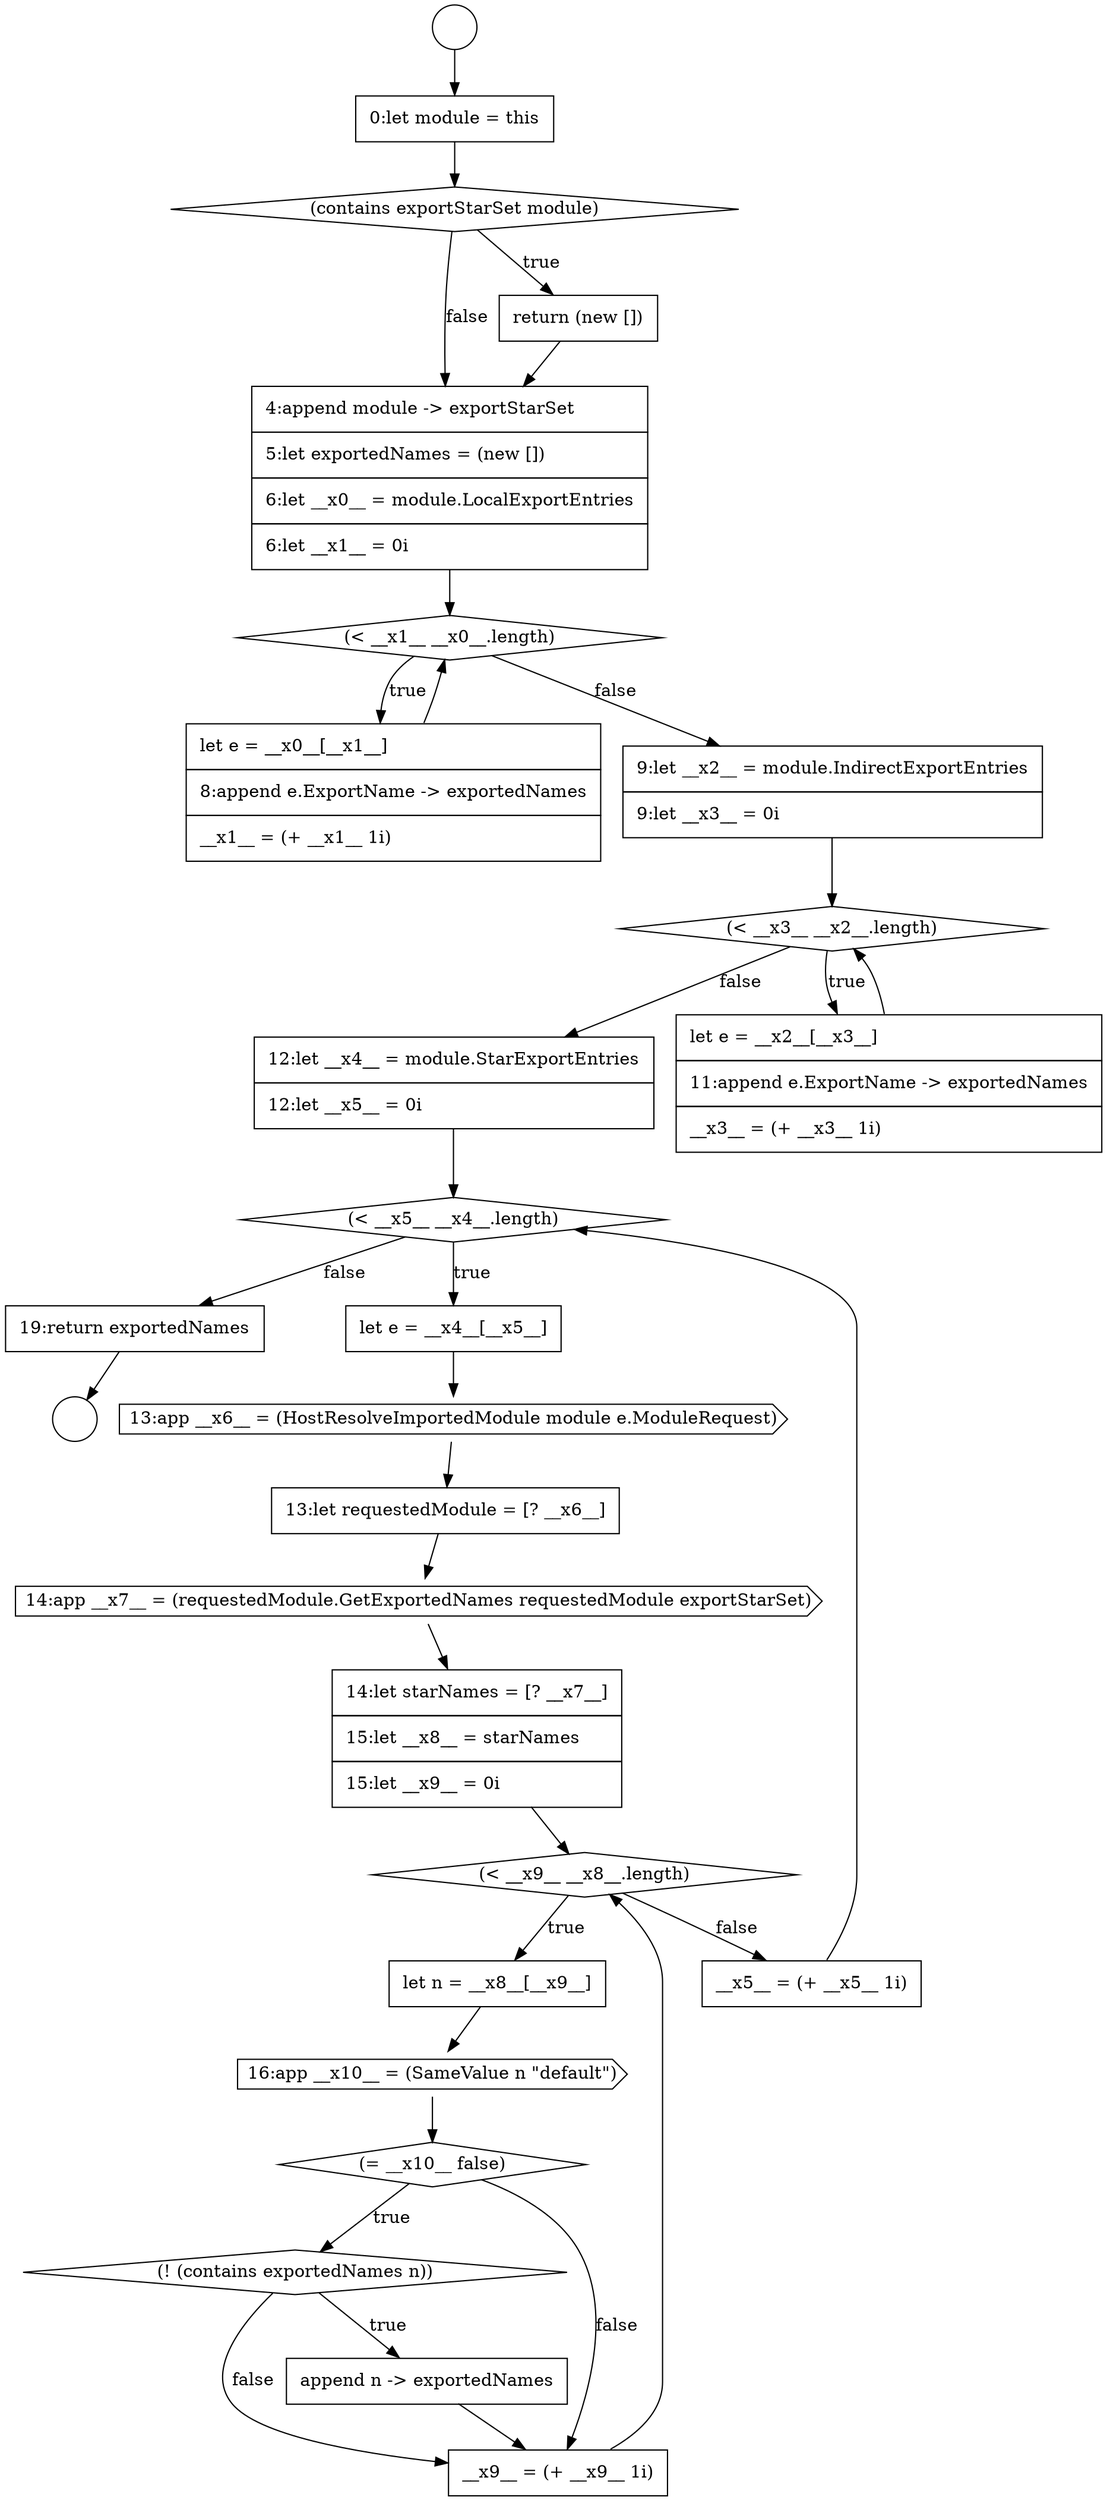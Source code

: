 digraph {
  node10198 [shape=diamond, label=<<font color="black">(&lt; __x5__ __x4__.length)</font>> color="black" fillcolor="white" style=filled]
  node10209 [shape=none, margin=0, label=<<font color="black">
    <table border="0" cellborder="1" cellspacing="0" cellpadding="10">
      <tr><td align="left">append n -&gt; exportedNames</td></tr>
    </table>
  </font>> color="black" fillcolor="white" style=filled]
  node10206 [shape=cds, label=<<font color="black">16:app __x10__ = (SameValue n &quot;default&quot;)</font>> color="black" fillcolor="white" style=filled]
  node10197 [shape=none, margin=0, label=<<font color="black">
    <table border="0" cellborder="1" cellspacing="0" cellpadding="10">
      <tr><td align="left">12:let __x4__ = module.StarExportEntries</td></tr>
      <tr><td align="left">12:let __x5__ = 0i</td></tr>
    </table>
  </font>> color="black" fillcolor="white" style=filled]
  node10203 [shape=none, margin=0, label=<<font color="black">
    <table border="0" cellborder="1" cellspacing="0" cellpadding="10">
      <tr><td align="left">14:let starNames = [? __x7__]</td></tr>
      <tr><td align="left">15:let __x8__ = starNames</td></tr>
      <tr><td align="left">15:let __x9__ = 0i</td></tr>
    </table>
  </font>> color="black" fillcolor="white" style=filled]
  node10195 [shape=diamond, label=<<font color="black">(&lt; __x3__ __x2__.length)</font>> color="black" fillcolor="white" style=filled]
  node10207 [shape=diamond, label=<<font color="black">(= __x10__ false)</font>> color="black" fillcolor="white" style=filled]
  node10202 [shape=cds, label=<<font color="black">14:app __x7__ = (requestedModule.GetExportedNames requestedModule exportStarSet)</font>> color="black" fillcolor="white" style=filled]
  node10204 [shape=diamond, label=<<font color="black">(&lt; __x9__ __x8__.length)</font>> color="black" fillcolor="white" style=filled]
  node10191 [shape=none, margin=0, label=<<font color="black">
    <table border="0" cellborder="1" cellspacing="0" cellpadding="10">
      <tr><td align="left">4:append module -&gt; exportStarSet</td></tr>
      <tr><td align="left">5:let exportedNames = (new [])</td></tr>
      <tr><td align="left">6:let __x0__ = module.LocalExportEntries</td></tr>
      <tr><td align="left">6:let __x1__ = 0i</td></tr>
    </table>
  </font>> color="black" fillcolor="white" style=filled]
  node10196 [shape=none, margin=0, label=<<font color="black">
    <table border="0" cellborder="1" cellspacing="0" cellpadding="10">
      <tr><td align="left">let e = __x2__[__x3__]</td></tr>
      <tr><td align="left">11:append e.ExportName -&gt; exportedNames</td></tr>
      <tr><td align="left">__x3__ = (+ __x3__ 1i)</td></tr>
    </table>
  </font>> color="black" fillcolor="white" style=filled]
  node10211 [shape=none, margin=0, label=<<font color="black">
    <table border="0" cellborder="1" cellspacing="0" cellpadding="10">
      <tr><td align="left">__x5__ = (+ __x5__ 1i)</td></tr>
    </table>
  </font>> color="black" fillcolor="white" style=filled]
  node10210 [shape=none, margin=0, label=<<font color="black">
    <table border="0" cellborder="1" cellspacing="0" cellpadding="10">
      <tr><td align="left">__x9__ = (+ __x9__ 1i)</td></tr>
    </table>
  </font>> color="black" fillcolor="white" style=filled]
  node10205 [shape=none, margin=0, label=<<font color="black">
    <table border="0" cellborder="1" cellspacing="0" cellpadding="10">
      <tr><td align="left">let n = __x8__[__x9__]</td></tr>
    </table>
  </font>> color="black" fillcolor="white" style=filled]
  node10189 [shape=diamond, label=<<font color="black">(contains exportStarSet module)</font>> color="black" fillcolor="white" style=filled]
  node10201 [shape=none, margin=0, label=<<font color="black">
    <table border="0" cellborder="1" cellspacing="0" cellpadding="10">
      <tr><td align="left">13:let requestedModule = [? __x6__]</td></tr>
    </table>
  </font>> color="black" fillcolor="white" style=filled]
  node10212 [shape=none, margin=0, label=<<font color="black">
    <table border="0" cellborder="1" cellspacing="0" cellpadding="10">
      <tr><td align="left">19:return exportedNames</td></tr>
    </table>
  </font>> color="black" fillcolor="white" style=filled]
  node10190 [shape=none, margin=0, label=<<font color="black">
    <table border="0" cellborder="1" cellspacing="0" cellpadding="10">
      <tr><td align="left">return (new [])</td></tr>
    </table>
  </font>> color="black" fillcolor="white" style=filled]
  node10194 [shape=none, margin=0, label=<<font color="black">
    <table border="0" cellborder="1" cellspacing="0" cellpadding="10">
      <tr><td align="left">9:let __x2__ = module.IndirectExportEntries</td></tr>
      <tr><td align="left">9:let __x3__ = 0i</td></tr>
    </table>
  </font>> color="black" fillcolor="white" style=filled]
  node10200 [shape=cds, label=<<font color="black">13:app __x6__ = (HostResolveImportedModule module e.ModuleRequest)</font>> color="black" fillcolor="white" style=filled]
  node10208 [shape=diamond, label=<<font color="black">(! (contains exportedNames n))</font>> color="black" fillcolor="white" style=filled]
  node10186 [shape=circle label=" " color="black" fillcolor="white" style=filled]
  node10199 [shape=none, margin=0, label=<<font color="black">
    <table border="0" cellborder="1" cellspacing="0" cellpadding="10">
      <tr><td align="left">let e = __x4__[__x5__]</td></tr>
    </table>
  </font>> color="black" fillcolor="white" style=filled]
  node10193 [shape=none, margin=0, label=<<font color="black">
    <table border="0" cellborder="1" cellspacing="0" cellpadding="10">
      <tr><td align="left">let e = __x0__[__x1__]</td></tr>
      <tr><td align="left">8:append e.ExportName -&gt; exportedNames</td></tr>
      <tr><td align="left">__x1__ = (+ __x1__ 1i)</td></tr>
    </table>
  </font>> color="black" fillcolor="white" style=filled]
  node10188 [shape=none, margin=0, label=<<font color="black">
    <table border="0" cellborder="1" cellspacing="0" cellpadding="10">
      <tr><td align="left">0:let module = this</td></tr>
    </table>
  </font>> color="black" fillcolor="white" style=filled]
  node10187 [shape=circle label=" " color="black" fillcolor="white" style=filled]
  node10192 [shape=diamond, label=<<font color="black">(&lt; __x1__ __x0__.length)</font>> color="black" fillcolor="white" style=filled]
  node10186 -> node10188 [ color="black"]
  node10211 -> node10198 [ color="black"]
  node10196 -> node10195 [ color="black"]
  node10197 -> node10198 [ color="black"]
  node10191 -> node10192 [ color="black"]
  node10200 -> node10201 [ color="black"]
  node10189 -> node10190 [label=<<font color="black">true</font>> color="black"]
  node10189 -> node10191 [label=<<font color="black">false</font>> color="black"]
  node10203 -> node10204 [ color="black"]
  node10207 -> node10208 [label=<<font color="black">true</font>> color="black"]
  node10207 -> node10210 [label=<<font color="black">false</font>> color="black"]
  node10198 -> node10199 [label=<<font color="black">true</font>> color="black"]
  node10198 -> node10212 [label=<<font color="black">false</font>> color="black"]
  node10209 -> node10210 [ color="black"]
  node10208 -> node10209 [label=<<font color="black">true</font>> color="black"]
  node10208 -> node10210 [label=<<font color="black">false</font>> color="black"]
  node10204 -> node10205 [label=<<font color="black">true</font>> color="black"]
  node10204 -> node10211 [label=<<font color="black">false</font>> color="black"]
  node10199 -> node10200 [ color="black"]
  node10193 -> node10192 [ color="black"]
  node10188 -> node10189 [ color="black"]
  node10201 -> node10202 [ color="black"]
  node10192 -> node10193 [label=<<font color="black">true</font>> color="black"]
  node10192 -> node10194 [label=<<font color="black">false</font>> color="black"]
  node10194 -> node10195 [ color="black"]
  node10190 -> node10191 [ color="black"]
  node10206 -> node10207 [ color="black"]
  node10205 -> node10206 [ color="black"]
  node10212 -> node10187 [ color="black"]
  node10195 -> node10196 [label=<<font color="black">true</font>> color="black"]
  node10195 -> node10197 [label=<<font color="black">false</font>> color="black"]
  node10210 -> node10204 [ color="black"]
  node10202 -> node10203 [ color="black"]
}
